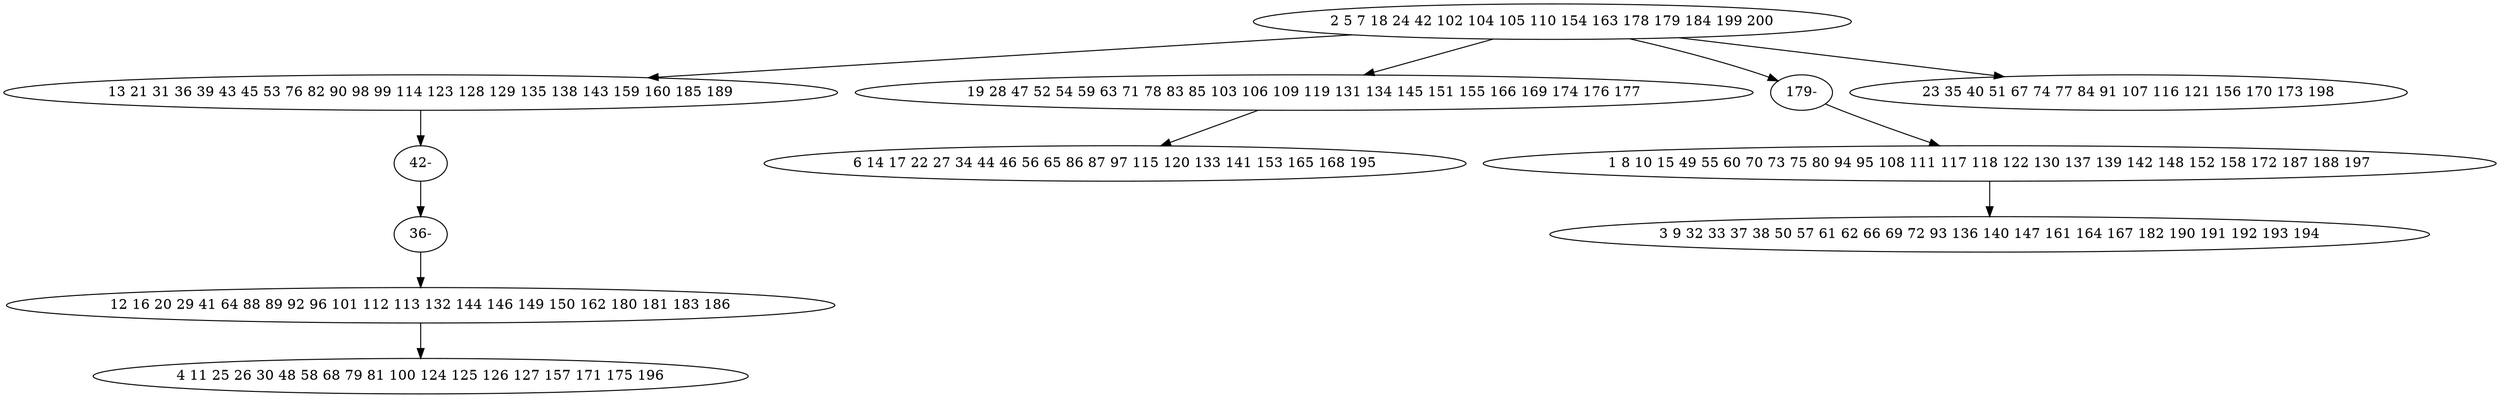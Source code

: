 digraph true_tree {
	"0" -> "1"
	"1" -> "10"
	"2" -> "3"
	"0" -> "4"
	"4" -> "5"
	"0" -> "9"
	"0" -> "7"
	"6" -> "8"
	"9" -> "6"
	"10" -> "11"
	"11" -> "2"
	"0" [label="2 5 7 18 24 42 102 104 105 110 154 163 178 179 184 199 200"];
	"1" [label="13 21 31 36 39 43 45 53 76 82 90 98 99 114 123 128 129 135 138 143 159 160 185 189"];
	"2" [label="12 16 20 29 41 64 88 89 92 96 101 112 113 132 144 146 149 150 162 180 181 183 186"];
	"3" [label="4 11 25 26 30 48 58 68 79 81 100 124 125 126 127 157 171 175 196"];
	"4" [label="19 28 47 52 54 59 63 71 78 83 85 103 106 109 119 131 134 145 151 155 166 169 174 176 177"];
	"5" [label="6 14 17 22 27 34 44 46 56 65 86 87 97 115 120 133 141 153 165 168 195"];
	"6" [label="1 8 10 15 49 55 60 70 73 75 80 94 95 108 111 117 118 122 130 137 139 142 148 152 158 172 187 188 197"];
	"7" [label="23 35 40 51 67 74 77 84 91 107 116 121 156 170 173 198"];
	"8" [label="3 9 32 33 37 38 50 57 61 62 66 69 72 93 136 140 147 161 164 167 182 190 191 192 193 194"];
	"9" [label="179-"];
	"10" [label="42-"];
	"11" [label="36-"];
}
